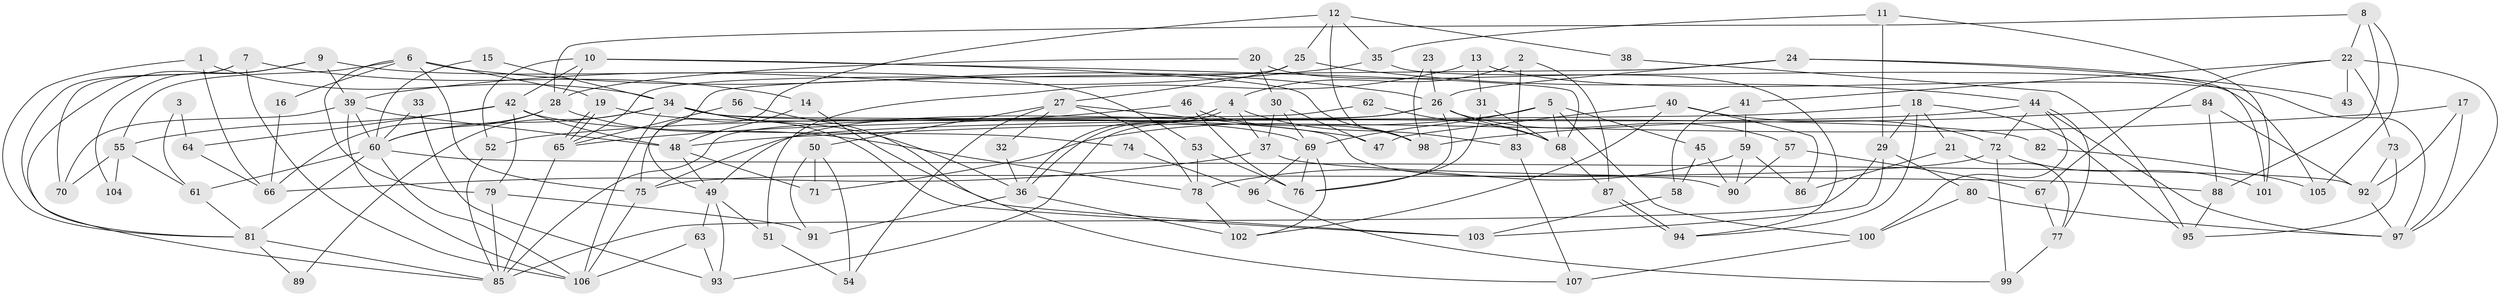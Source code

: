 // coarse degree distribution, {7: 0.11627906976744186, 9: 0.046511627906976744, 4: 0.13953488372093023, 3: 0.18604651162790697, 6: 0.18604651162790697, 8: 0.06976744186046512, 5: 0.18604651162790697, 12: 0.046511627906976744, 13: 0.023255813953488372}
// Generated by graph-tools (version 1.1) at 2025/36/03/04/25 23:36:59]
// undirected, 107 vertices, 214 edges
graph export_dot {
  node [color=gray90,style=filled];
  1;
  2;
  3;
  4;
  5;
  6;
  7;
  8;
  9;
  10;
  11;
  12;
  13;
  14;
  15;
  16;
  17;
  18;
  19;
  20;
  21;
  22;
  23;
  24;
  25;
  26;
  27;
  28;
  29;
  30;
  31;
  32;
  33;
  34;
  35;
  36;
  37;
  38;
  39;
  40;
  41;
  42;
  43;
  44;
  45;
  46;
  47;
  48;
  49;
  50;
  51;
  52;
  53;
  54;
  55;
  56;
  57;
  58;
  59;
  60;
  61;
  62;
  63;
  64;
  65;
  66;
  67;
  68;
  69;
  70;
  71;
  72;
  73;
  74;
  75;
  76;
  77;
  78;
  79;
  80;
  81;
  82;
  83;
  84;
  85;
  86;
  87;
  88;
  89;
  90;
  91;
  92;
  93;
  94;
  95;
  96;
  97;
  98;
  99;
  100;
  101;
  102;
  103;
  104;
  105;
  106;
  107;
  1 -- 34;
  1 -- 66;
  1 -- 81;
  2 -- 87;
  2 -- 83;
  2 -- 4;
  3 -- 64;
  3 -- 61;
  4 -- 36;
  4 -- 36;
  4 -- 37;
  4 -- 83;
  5 -- 69;
  5 -- 68;
  5 -- 45;
  5 -- 71;
  5 -- 100;
  6 -- 55;
  6 -- 75;
  6 -- 16;
  6 -- 19;
  6 -- 26;
  6 -- 79;
  7 -- 81;
  7 -- 106;
  7 -- 14;
  7 -- 70;
  8 -- 28;
  8 -- 22;
  8 -- 88;
  8 -- 105;
  9 -- 85;
  9 -- 39;
  9 -- 53;
  9 -- 104;
  10 -- 42;
  10 -- 28;
  10 -- 52;
  10 -- 68;
  10 -- 98;
  11 -- 29;
  11 -- 35;
  11 -- 101;
  12 -- 98;
  12 -- 49;
  12 -- 25;
  12 -- 35;
  12 -- 38;
  13 -- 31;
  13 -- 97;
  13 -- 51;
  14 -- 48;
  14 -- 107;
  15 -- 60;
  15 -- 34;
  16 -- 66;
  17 -- 48;
  17 -- 92;
  17 -- 97;
  18 -- 21;
  18 -- 75;
  18 -- 29;
  18 -- 94;
  18 -- 95;
  19 -- 65;
  19 -- 65;
  19 -- 69;
  20 -- 94;
  20 -- 30;
  20 -- 28;
  21 -- 86;
  21 -- 77;
  22 -- 73;
  22 -- 97;
  22 -- 41;
  22 -- 43;
  22 -- 67;
  23 -- 26;
  23 -- 98;
  24 -- 75;
  24 -- 26;
  24 -- 43;
  24 -- 101;
  25 -- 65;
  25 -- 27;
  25 -- 44;
  26 -- 49;
  26 -- 57;
  26 -- 68;
  26 -- 76;
  26 -- 93;
  27 -- 78;
  27 -- 32;
  27 -- 47;
  27 -- 50;
  27 -- 54;
  28 -- 60;
  28 -- 66;
  28 -- 78;
  29 -- 85;
  29 -- 80;
  29 -- 103;
  30 -- 69;
  30 -- 47;
  30 -- 37;
  31 -- 68;
  31 -- 76;
  32 -- 36;
  33 -- 93;
  33 -- 60;
  34 -- 36;
  34 -- 60;
  34 -- 82;
  34 -- 89;
  34 -- 90;
  34 -- 103;
  34 -- 106;
  35 -- 39;
  35 -- 105;
  36 -- 102;
  36 -- 91;
  37 -- 66;
  37 -- 88;
  38 -- 95;
  39 -- 106;
  39 -- 60;
  39 -- 48;
  39 -- 70;
  40 -- 72;
  40 -- 102;
  40 -- 47;
  40 -- 86;
  41 -- 59;
  41 -- 58;
  42 -- 48;
  42 -- 79;
  42 -- 55;
  42 -- 64;
  42 -- 74;
  44 -- 97;
  44 -- 52;
  44 -- 72;
  44 -- 77;
  44 -- 100;
  45 -- 58;
  45 -- 90;
  46 -- 98;
  46 -- 65;
  46 -- 76;
  48 -- 71;
  48 -- 49;
  49 -- 51;
  49 -- 63;
  49 -- 93;
  50 -- 91;
  50 -- 54;
  50 -- 71;
  51 -- 54;
  52 -- 85;
  53 -- 76;
  53 -- 78;
  55 -- 70;
  55 -- 61;
  55 -- 104;
  56 -- 103;
  56 -- 65;
  57 -- 90;
  57 -- 67;
  58 -- 103;
  59 -- 78;
  59 -- 90;
  59 -- 86;
  60 -- 61;
  60 -- 106;
  60 -- 81;
  60 -- 92;
  61 -- 81;
  62 -- 68;
  62 -- 85;
  63 -- 93;
  63 -- 106;
  64 -- 66;
  65 -- 85;
  67 -- 77;
  68 -- 87;
  69 -- 76;
  69 -- 96;
  69 -- 102;
  72 -- 101;
  72 -- 75;
  72 -- 99;
  73 -- 95;
  73 -- 92;
  74 -- 96;
  75 -- 106;
  77 -- 99;
  78 -- 102;
  79 -- 85;
  79 -- 91;
  80 -- 100;
  80 -- 97;
  81 -- 85;
  81 -- 89;
  82 -- 105;
  83 -- 107;
  84 -- 88;
  84 -- 92;
  84 -- 98;
  87 -- 94;
  87 -- 94;
  88 -- 95;
  92 -- 97;
  96 -- 99;
  100 -- 107;
}
